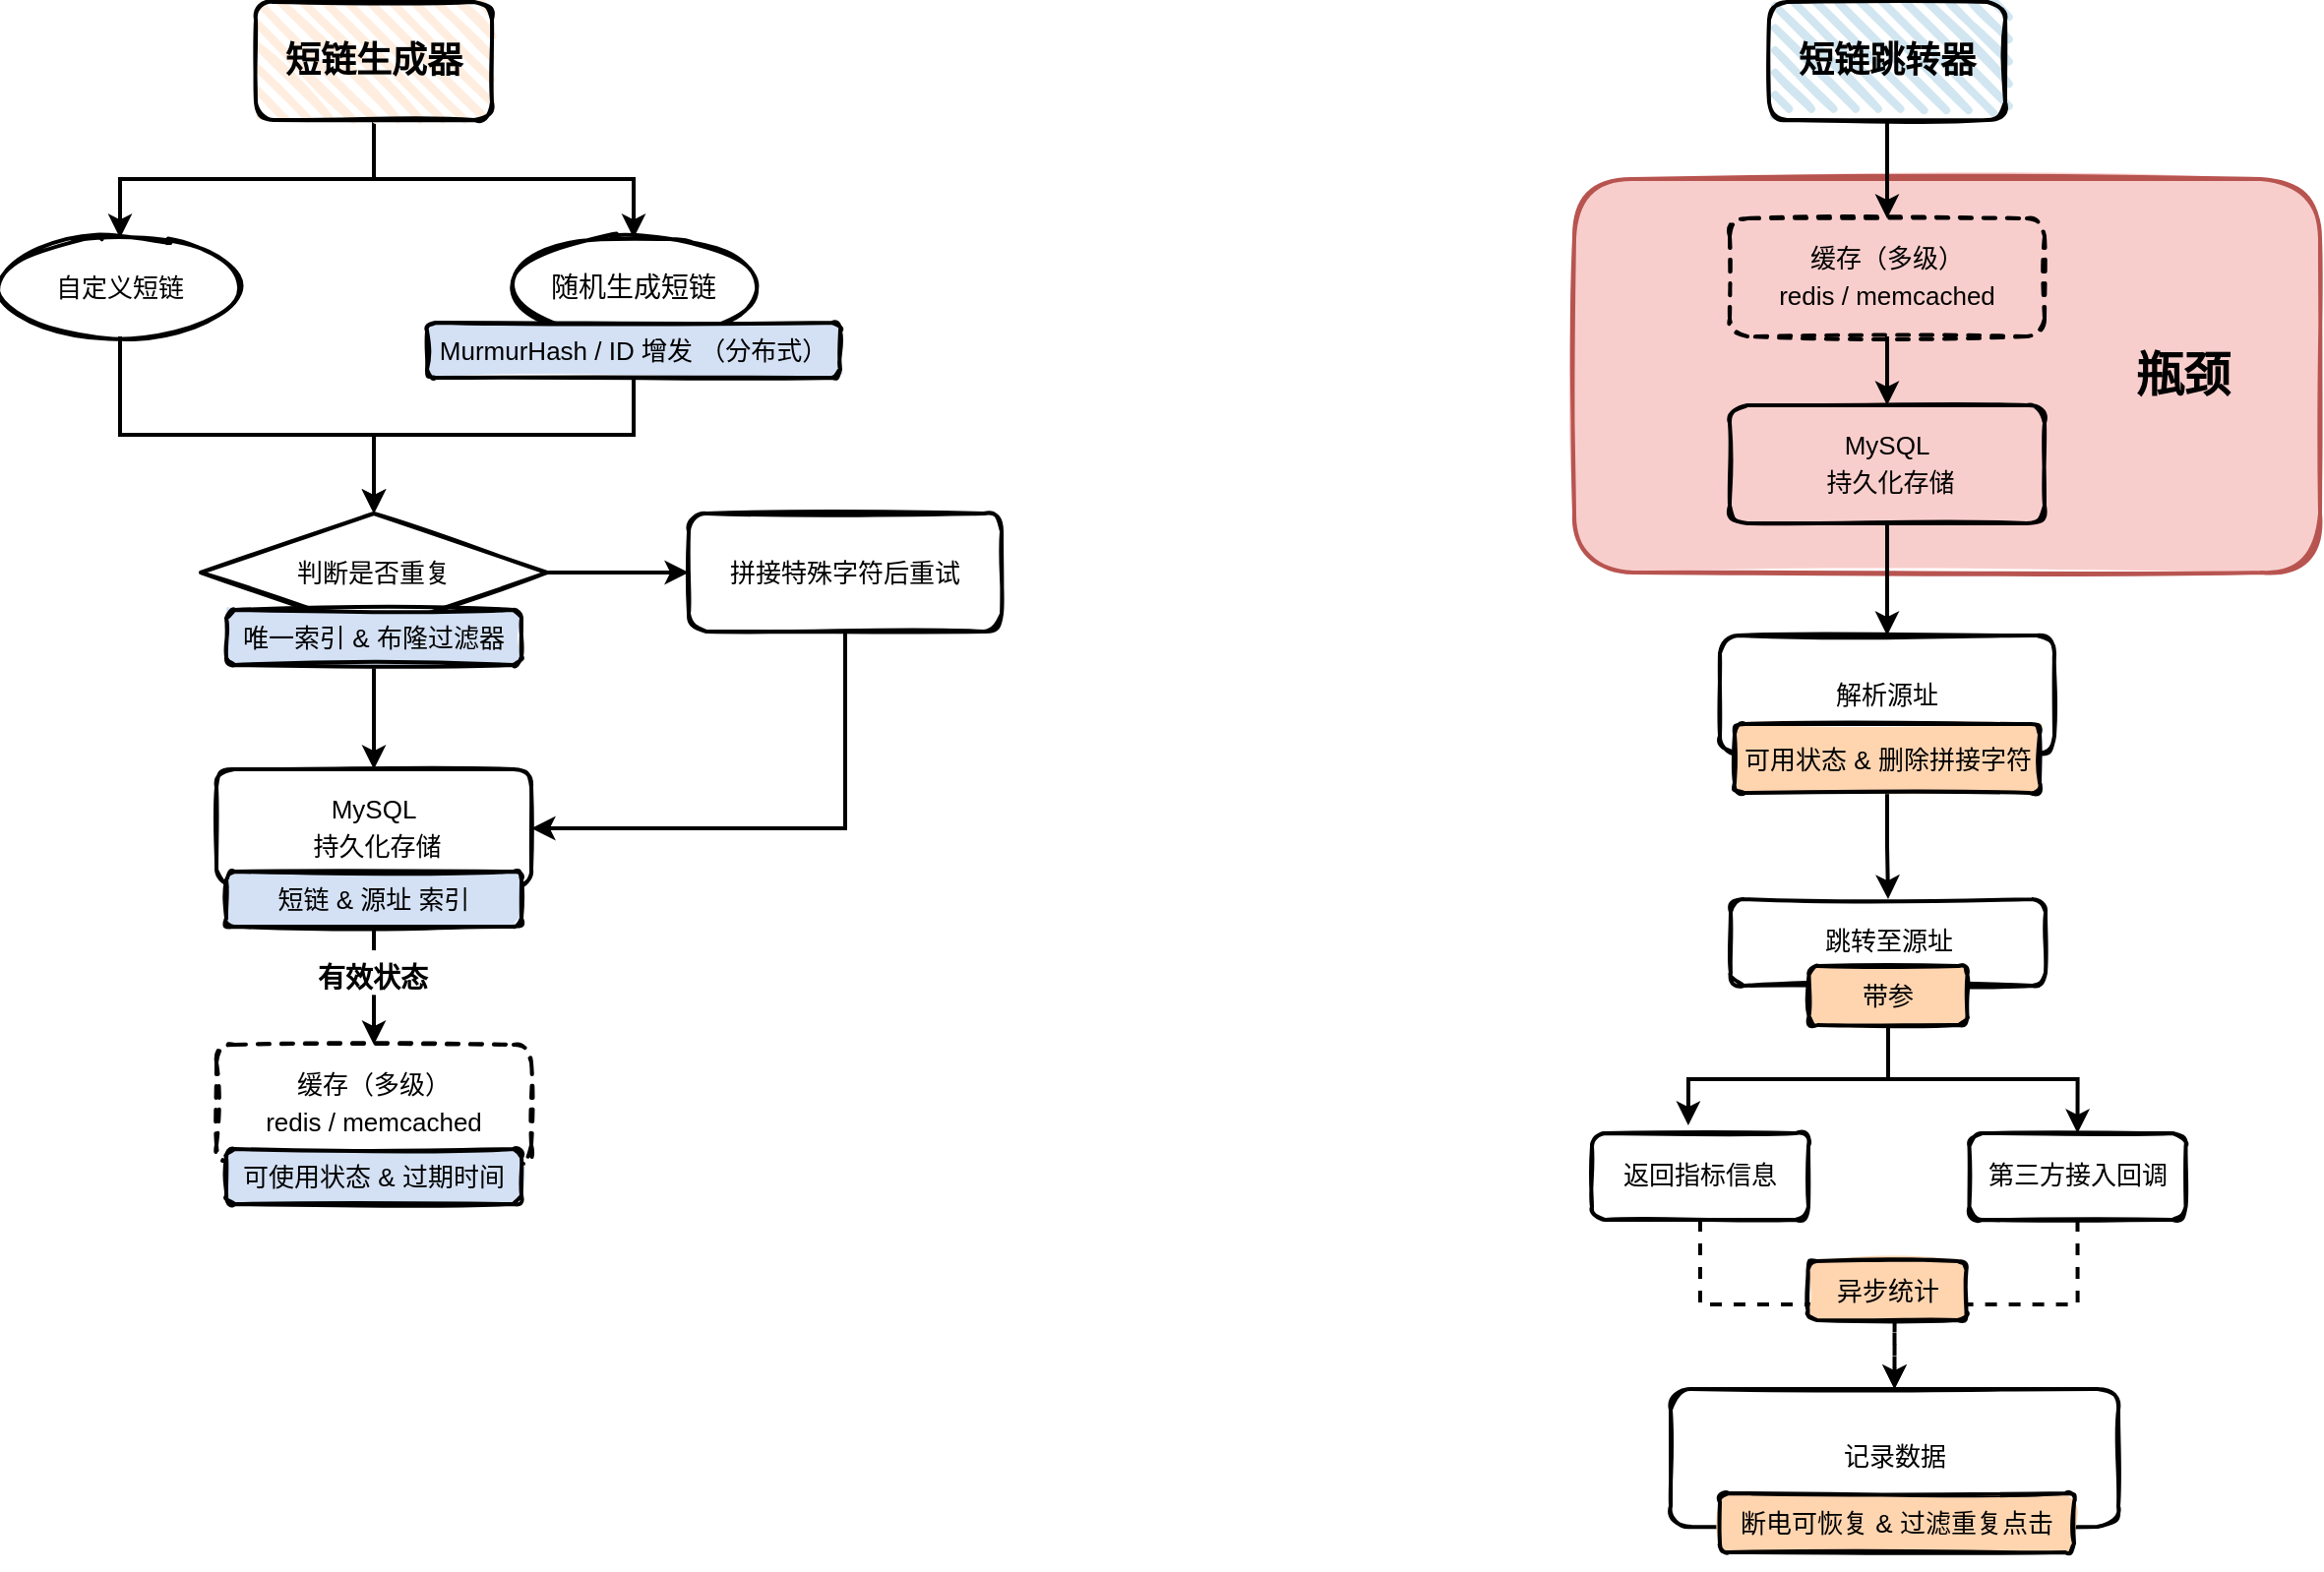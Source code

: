<mxfile version="14.4.9" type="github">
  <diagram id="6rYUq82egzvNeSZCUPf-" name="第 1 页">
    <mxGraphModel dx="1462" dy="800" grid="1" gridSize="10" guides="1" tooltips="1" connect="1" arrows="1" fold="1" page="1" pageScale="1" pageWidth="827" pageHeight="1169" background="none" math="0" shadow="0">
      <root>
        <mxCell id="0" />
        <mxCell id="1" parent="0" />
        <mxCell id="4GkR5vhdz22uWZPQKLfX-42" value="" style="rounded=1;whiteSpace=wrap;html=1;strokeWidth=2;fillWeight=4;hachureGap=8;hachureAngle=45;sketch=1;shadow=0;labelBackgroundColor=none;fontSize=14;fillStyle=solid;fillColor=#f8cecc;strokeColor=#b85450;" vertex="1" parent="1">
          <mxGeometry x="880" y="140" width="379" height="200" as="geometry" />
        </mxCell>
        <mxCell id="iMJcLoLTZ3jONa1zufUQ-27" style="edgeStyle=orthogonalEdgeStyle;rounded=0;orthogonalLoop=1;jettySize=auto;html=1;exitX=0.5;exitY=1;exitDx=0;exitDy=0;entryX=0.5;entryY=0;entryDx=0;entryDy=0;strokeWidth=2;fontSize=13;" edge="1" parent="1" source="iMJcLoLTZ3jONa1zufUQ-1" target="iMJcLoLTZ3jONa1zufUQ-17">
          <mxGeometry relative="1" as="geometry" />
        </mxCell>
        <mxCell id="iMJcLoLTZ3jONa1zufUQ-28" style="edgeStyle=orthogonalEdgeStyle;rounded=0;orthogonalLoop=1;jettySize=auto;html=1;exitX=0.5;exitY=1;exitDx=0;exitDy=0;entryX=0.5;entryY=0;entryDx=0;entryDy=0;strokeWidth=2;fontSize=13;" edge="1" parent="1" source="iMJcLoLTZ3jONa1zufUQ-1" target="iMJcLoLTZ3jONa1zufUQ-19">
          <mxGeometry relative="1" as="geometry" />
        </mxCell>
        <mxCell id="iMJcLoLTZ3jONa1zufUQ-1" value="&lt;font size=&quot;1&quot;&gt;&lt;b style=&quot;font-size: 18px&quot;&gt;短链生成器&lt;/b&gt;&lt;/font&gt;" style="rounded=1;whiteSpace=wrap;html=1;strokeWidth=2;fillWeight=4;hachureGap=8;hachureAngle=45;sketch=1;fillColor=#FFEEE0;" vertex="1" parent="1">
          <mxGeometry x="210" y="50" width="120" height="60" as="geometry" />
        </mxCell>
        <mxCell id="iMJcLoLTZ3jONa1zufUQ-39" style="edgeStyle=orthogonalEdgeStyle;rounded=0;orthogonalLoop=1;jettySize=auto;html=1;exitX=1;exitY=0.5;exitDx=0;exitDy=0;entryX=0;entryY=0.5;entryDx=0;entryDy=0;strokeWidth=2;fontSize=13;" edge="1" parent="1" source="iMJcLoLTZ3jONa1zufUQ-16" target="iMJcLoLTZ3jONa1zufUQ-38">
          <mxGeometry relative="1" as="geometry" />
        </mxCell>
        <mxCell id="iMJcLoLTZ3jONa1zufUQ-16" value="&lt;span style=&quot;color: rgb(0 , 0 , 0) ; font-family: &amp;#34;helvetica&amp;#34; ; font-size: 13px ; font-style: normal ; font-weight: 400 ; letter-spacing: normal ; text-align: center ; text-indent: 0px ; text-transform: none ; word-spacing: 0px ; display: inline ; float: none&quot;&gt;判断是否重复&lt;/span&gt;" style="rhombus;whiteSpace=wrap;html=1;strokeWidth=2;fillWeight=-1;hachureGap=8;fillStyle=cross-hatch;sketch=1;fontSize=14;fillColor=none;" vertex="1" parent="1">
          <mxGeometry x="182" y="310" width="176" height="60" as="geometry" />
        </mxCell>
        <mxCell id="iMJcLoLTZ3jONa1zufUQ-30" style="edgeStyle=orthogonalEdgeStyle;rounded=0;orthogonalLoop=1;jettySize=auto;html=1;exitX=0.5;exitY=1;exitDx=0;exitDy=0;entryX=0.5;entryY=0;entryDx=0;entryDy=0;strokeWidth=2;fontSize=13;" edge="1" parent="1" source="iMJcLoLTZ3jONa1zufUQ-17" target="iMJcLoLTZ3jONa1zufUQ-16">
          <mxGeometry relative="1" as="geometry">
            <Array as="points">
              <mxPoint x="141" y="270" />
              <mxPoint x="270" y="270" />
            </Array>
          </mxGeometry>
        </mxCell>
        <mxCell id="iMJcLoLTZ3jONa1zufUQ-17" value="自定义短链" style="ellipse;whiteSpace=wrap;html=1;strokeWidth=2;fillWeight=2;hachureGap=8;fillStyle=dots;sketch=1;labelBackgroundColor=none;fontSize=13;fillColor=none;" vertex="1" parent="1">
          <mxGeometry x="81" y="170" width="120" height="50" as="geometry" />
        </mxCell>
        <mxCell id="iMJcLoLTZ3jONa1zufUQ-19" value="&lt;span style=&quot;font-size: 14px&quot;&gt;随机生成短链&lt;/span&gt;" style="ellipse;whiteSpace=wrap;html=1;strokeWidth=2;fillWeight=2;hachureGap=8;fillStyle=dots;sketch=1;labelBackgroundColor=none;fontSize=13;fillColor=none;" vertex="1" parent="1">
          <mxGeometry x="342" y="170" width="120" height="50" as="geometry" />
        </mxCell>
        <mxCell id="iMJcLoLTZ3jONa1zufUQ-29" style="edgeStyle=orthogonalEdgeStyle;rounded=0;orthogonalLoop=1;jettySize=auto;html=1;exitX=0.5;exitY=1;exitDx=0;exitDy=0;entryX=0.5;entryY=0;entryDx=0;entryDy=0;strokeWidth=2;fontSize=13;" edge="1" parent="1" source="iMJcLoLTZ3jONa1zufUQ-12" target="iMJcLoLTZ3jONa1zufUQ-16">
          <mxGeometry relative="1" as="geometry">
            <Array as="points">
              <mxPoint x="402" y="270" />
              <mxPoint x="270" y="270" />
            </Array>
          </mxGeometry>
        </mxCell>
        <mxCell id="iMJcLoLTZ3jONa1zufUQ-12" value="&lt;span style=&quot;font-size: 13px&quot;&gt;MurmurHash / ID 增发 （分布式）&lt;/span&gt;" style="rounded=1;whiteSpace=wrap;html=1;strokeWidth=2;fillWeight=4;hachureGap=8;hachureAngle=45;sketch=1;fontStyle=0;labelBackgroundColor=none;fontSize=13;fillColor=#D4E1F5;fillStyle=solid;" vertex="1" parent="1">
          <mxGeometry x="297" y="213" width="210" height="28" as="geometry" />
        </mxCell>
        <mxCell id="iMJcLoLTZ3jONa1zufUQ-40" style="edgeStyle=orthogonalEdgeStyle;rounded=0;orthogonalLoop=1;jettySize=auto;html=1;exitX=0.5;exitY=1;exitDx=0;exitDy=0;entryX=0.5;entryY=0;entryDx=0;entryDy=0;strokeWidth=2;fontSize=13;" edge="1" parent="1" source="iMJcLoLTZ3jONa1zufUQ-23" target="iMJcLoLTZ3jONa1zufUQ-34">
          <mxGeometry relative="1" as="geometry" />
        </mxCell>
        <mxCell id="iMJcLoLTZ3jONa1zufUQ-23" value="&lt;span style=&quot;font-size: 13px&quot;&gt;唯一索引 &amp;amp; 布隆过滤器&lt;/span&gt;" style="rounded=1;whiteSpace=wrap;html=1;strokeWidth=2;fillWeight=4;hachureGap=8;hachureAngle=45;sketch=1;fontStyle=0;labelBackgroundColor=none;fontSize=13;fillColor=#D4E1F5;fillStyle=solid;" vertex="1" parent="1">
          <mxGeometry x="195" y="359" width="150" height="28" as="geometry" />
        </mxCell>
        <mxCell id="iMJcLoLTZ3jONa1zufUQ-47" style="edgeStyle=orthogonalEdgeStyle;rounded=0;orthogonalLoop=1;jettySize=auto;html=1;exitX=0.5;exitY=1;exitDx=0;exitDy=0;entryX=0.5;entryY=0;entryDx=0;entryDy=0;strokeWidth=2;fontSize=13;" edge="1" parent="1" source="iMJcLoLTZ3jONa1zufUQ-34" target="iMJcLoLTZ3jONa1zufUQ-46">
          <mxGeometry relative="1" as="geometry" />
        </mxCell>
        <mxCell id="iMJcLoLTZ3jONa1zufUQ-34" value="&lt;p style=&quot;line-height: 140%&quot;&gt;MySQL&lt;br&gt;&amp;nbsp;持久化存储&lt;/p&gt;" style="html=1;whiteSpace=wrap;container=1;recursiveResize=0;collapsible=0;labelBackgroundColor=none;fontSize=13;rounded=1;shadow=0;sketch=1;strokeWidth=2;fillColor=none;" vertex="1" parent="1">
          <mxGeometry x="190" y="440" width="160" height="60" as="geometry" />
        </mxCell>
        <mxCell id="4GkR5vhdz22uWZPQKLfX-24" value="短链 &amp;amp; 源址 索引" style="rounded=1;whiteSpace=wrap;html=1;strokeWidth=2;fillWeight=4;hachureGap=8;hachureAngle=45;sketch=1;fontStyle=0;labelBackgroundColor=none;fontSize=13;fillColor=#D4E1F5;fillStyle=solid;" vertex="1" parent="iMJcLoLTZ3jONa1zufUQ-34">
          <mxGeometry x="5" y="52" width="150" height="28" as="geometry" />
        </mxCell>
        <mxCell id="iMJcLoLTZ3jONa1zufUQ-41" style="edgeStyle=orthogonalEdgeStyle;rounded=0;orthogonalLoop=1;jettySize=auto;html=1;exitX=0.5;exitY=1;exitDx=0;exitDy=0;entryX=1;entryY=0.5;entryDx=0;entryDy=0;strokeWidth=2;fontSize=13;" edge="1" parent="1" source="iMJcLoLTZ3jONa1zufUQ-38" target="iMJcLoLTZ3jONa1zufUQ-34">
          <mxGeometry relative="1" as="geometry" />
        </mxCell>
        <mxCell id="iMJcLoLTZ3jONa1zufUQ-38" value="&lt;font style=&quot;font-size: 13px&quot;&gt;拼接特殊字符后重试&lt;/font&gt;" style="rounded=1;whiteSpace=wrap;html=1;strokeWidth=2;fillWeight=4;hachureGap=8;hachureAngle=45;sketch=1;labelBackgroundColor=none;fontSize=13;fillStyle=auto;fillColor=none;" vertex="1" parent="1">
          <mxGeometry x="430" y="310" width="159" height="60" as="geometry" />
        </mxCell>
        <mxCell id="iMJcLoLTZ3jONa1zufUQ-46" value="&lt;p style=&quot;line-height: 140%&quot;&gt;缓存（多级）&lt;br&gt;redis / memcached&lt;br&gt;&lt;/p&gt;" style="html=1;whiteSpace=wrap;container=1;recursiveResize=0;collapsible=0;labelBackgroundColor=none;fontSize=13;rounded=1;shadow=0;sketch=1;strokeWidth=2;dashed=1;fillColor=none;" vertex="1" parent="1">
          <mxGeometry x="190" y="580" width="160" height="60" as="geometry" />
        </mxCell>
        <mxCell id="4GkR5vhdz22uWZPQKLfX-22" style="edgeStyle=orthogonalEdgeStyle;rounded=0;orthogonalLoop=1;jettySize=auto;html=1;exitX=0.5;exitY=1;exitDx=0;exitDy=0;strokeWidth=2;fontSize=13;" edge="1" parent="1" source="4GkR5vhdz22uWZPQKLfX-3" target="4GkR5vhdz22uWZPQKLfX-21">
          <mxGeometry relative="1" as="geometry" />
        </mxCell>
        <mxCell id="4GkR5vhdz22uWZPQKLfX-3" value="&lt;font size=&quot;1&quot;&gt;&lt;b style=&quot;font-size: 18px&quot;&gt;短链跳转器&lt;/b&gt;&lt;/font&gt;" style="rounded=1;whiteSpace=wrap;html=1;strokeWidth=2;fillWeight=4;hachureGap=8;hachureAngle=45;sketch=1;fillColor=#D1E6F0;" vertex="1" parent="1">
          <mxGeometry x="979" y="50" width="120" height="60" as="geometry" />
        </mxCell>
        <mxCell id="4GkR5vhdz22uWZPQKLfX-30" style="edgeStyle=orthogonalEdgeStyle;rounded=0;orthogonalLoop=1;jettySize=auto;html=1;exitX=0.5;exitY=1;exitDx=0;exitDy=0;entryX=0.5;entryY=0;entryDx=0;entryDy=0;strokeWidth=2;fontSize=13;" edge="1" parent="1" source="4GkR5vhdz22uWZPQKLfX-14" target="4GkR5vhdz22uWZPQKLfX-27">
          <mxGeometry relative="1" as="geometry" />
        </mxCell>
        <mxCell id="4GkR5vhdz22uWZPQKLfX-14" value="&lt;p style=&quot;line-height: 140%&quot;&gt;MySQL&lt;br&gt;&amp;nbsp;持久化存储&lt;/p&gt;" style="html=1;whiteSpace=wrap;container=1;recursiveResize=0;collapsible=0;labelBackgroundColor=none;fontSize=13;rounded=1;shadow=0;sketch=1;strokeWidth=2;fillColor=none;" vertex="1" parent="1">
          <mxGeometry x="959" y="255" width="160" height="60" as="geometry" />
        </mxCell>
        <mxCell id="4GkR5vhdz22uWZPQKLfX-18" value="&lt;font style=&quot;font-size: 14px&quot;&gt;有效&lt;font style=&quot;font-size: 14px&quot;&gt;状态&lt;/font&gt;&lt;/font&gt;" style="text;strokeColor=none;html=1;fontSize=24;fontStyle=1;verticalAlign=middle;align=center;rounded=1;shadow=0;dashed=1;labelBackgroundColor=none;sketch=1;fillColor=#ffffff;" vertex="1" parent="1">
          <mxGeometry x="219" y="533" width="100" height="20" as="geometry" />
        </mxCell>
        <mxCell id="4GkR5vhdz22uWZPQKLfX-23" style="edgeStyle=orthogonalEdgeStyle;rounded=0;orthogonalLoop=1;jettySize=auto;html=1;exitX=0.5;exitY=1;exitDx=0;exitDy=0;entryX=0.5;entryY=0;entryDx=0;entryDy=0;strokeWidth=2;fontSize=13;" edge="1" parent="1" source="4GkR5vhdz22uWZPQKLfX-21" target="4GkR5vhdz22uWZPQKLfX-14">
          <mxGeometry relative="1" as="geometry" />
        </mxCell>
        <mxCell id="4GkR5vhdz22uWZPQKLfX-21" value="&lt;p style=&quot;line-height: 140%&quot;&gt;缓存（多级）&lt;br&gt;redis / memcached&lt;br&gt;&lt;/p&gt;" style="html=1;whiteSpace=wrap;container=1;recursiveResize=0;collapsible=0;labelBackgroundColor=none;fontSize=13;rounded=1;shadow=0;sketch=1;strokeWidth=2;dashed=1;fillColor=none;" vertex="1" parent="1">
          <mxGeometry x="959" y="160" width="160" height="60" as="geometry" />
        </mxCell>
        <mxCell id="4GkR5vhdz22uWZPQKLfX-25" value="可使用状态 &amp;amp; 过期时间" style="rounded=1;whiteSpace=wrap;html=1;strokeWidth=2;fillWeight=4;hachureGap=8;hachureAngle=45;sketch=1;fontStyle=0;labelBackgroundColor=none;fontSize=13;fillColor=#D4E1F5;fillStyle=solid;" vertex="1" parent="1">
          <mxGeometry x="195" y="633" width="150" height="28" as="geometry" />
        </mxCell>
        <mxCell id="4GkR5vhdz22uWZPQKLfX-27" value="&lt;font style=&quot;font-size: 13px&quot;&gt;解析源址&lt;/font&gt;" style="rounded=1;whiteSpace=wrap;html=1;strokeWidth=2;fillWeight=4;hachureGap=8;hachureAngle=45;sketch=1;labelBackgroundColor=none;fontSize=13;fillStyle=auto;fillColor=none;" vertex="1" parent="1">
          <mxGeometry x="954" y="372" width="170" height="60" as="geometry" />
        </mxCell>
        <mxCell id="4GkR5vhdz22uWZPQKLfX-36" style="edgeStyle=orthogonalEdgeStyle;rounded=0;orthogonalLoop=1;jettySize=auto;html=1;exitX=0.5;exitY=1;exitDx=0;exitDy=0;strokeWidth=2;fontSize=13;" edge="1" parent="1" source="4GkR5vhdz22uWZPQKLfX-32" target="4GkR5vhdz22uWZPQKLfX-34">
          <mxGeometry relative="1" as="geometry" />
        </mxCell>
        <mxCell id="4GkR5vhdz22uWZPQKLfX-32" value="可用状态 &amp;amp; 删除拼接字符" style="rounded=1;whiteSpace=wrap;html=1;strokeWidth=2;fillWeight=4;hachureGap=8;hachureAngle=45;sketch=1;fontStyle=0;labelBackgroundColor=none;fontSize=13;fillStyle=solid;fillColor=#FFD5B0;" vertex="1" parent="1">
          <mxGeometry x="961.5" y="417" width="155" height="35" as="geometry" />
        </mxCell>
        <mxCell id="4GkR5vhdz22uWZPQKLfX-34" value="&lt;p style=&quot;line-height: 140%&quot;&gt;跳转至源址&lt;/p&gt;" style="html=1;whiteSpace=wrap;container=1;recursiveResize=0;collapsible=0;labelBackgroundColor=none;fontSize=13;rounded=1;shadow=0;sketch=1;strokeWidth=2;fillColor=none;" vertex="1" parent="1">
          <mxGeometry x="959.5" y="506" width="160" height="44" as="geometry" />
        </mxCell>
        <mxCell id="4GkR5vhdz22uWZPQKLfX-46" style="edgeStyle=orthogonalEdgeStyle;rounded=0;orthogonalLoop=1;jettySize=auto;html=1;exitX=0.5;exitY=1;exitDx=0;exitDy=0;entryX=0.445;entryY=-0.091;entryDx=0;entryDy=0;entryPerimeter=0;strokeWidth=2;fontSize=14;" edge="1" parent="1" source="4GkR5vhdz22uWZPQKLfX-41" target="4GkR5vhdz22uWZPQKLfX-44">
          <mxGeometry relative="1" as="geometry" />
        </mxCell>
        <mxCell id="4GkR5vhdz22uWZPQKLfX-47" style="edgeStyle=orthogonalEdgeStyle;rounded=0;orthogonalLoop=1;jettySize=auto;html=1;exitX=0.5;exitY=1;exitDx=0;exitDy=0;entryX=0.5;entryY=0;entryDx=0;entryDy=0;strokeWidth=2;fontSize=14;" edge="1" parent="1" source="4GkR5vhdz22uWZPQKLfX-41" target="4GkR5vhdz22uWZPQKLfX-45">
          <mxGeometry relative="1" as="geometry" />
        </mxCell>
        <mxCell id="4GkR5vhdz22uWZPQKLfX-41" value="带参" style="rounded=1;whiteSpace=wrap;html=1;strokeWidth=2;fillWeight=4;hachureGap=8;hachureAngle=45;sketch=1;fontStyle=0;labelBackgroundColor=none;fontSize=13;fillStyle=solid;fillColor=#FFD5B0;" vertex="1" parent="1">
          <mxGeometry x="999.25" y="540" width="80.5" height="30" as="geometry" />
        </mxCell>
        <mxCell id="4GkR5vhdz22uWZPQKLfX-43" value="瓶颈" style="text;strokeColor=none;fillColor=none;html=1;fontSize=24;fontStyle=1;verticalAlign=middle;align=center;rounded=1;shadow=0;labelBackgroundColor=none;sketch=1;" vertex="1" parent="1">
          <mxGeometry x="1139" y="220" width="100" height="40" as="geometry" />
        </mxCell>
        <mxCell id="4GkR5vhdz22uWZPQKLfX-49" style="edgeStyle=orthogonalEdgeStyle;rounded=0;orthogonalLoop=1;jettySize=auto;html=1;exitX=0.5;exitY=1;exitDx=0;exitDy=0;strokeWidth=2;fontSize=14;dashed=1;" edge="1" parent="1" source="4GkR5vhdz22uWZPQKLfX-44" target="4GkR5vhdz22uWZPQKLfX-48">
          <mxGeometry relative="1" as="geometry" />
        </mxCell>
        <mxCell id="4GkR5vhdz22uWZPQKLfX-44" value="&lt;p style=&quot;line-height: 140%&quot;&gt;返回指标信息&lt;/p&gt;" style="html=1;whiteSpace=wrap;container=1;recursiveResize=0;collapsible=0;labelBackgroundColor=none;fontSize=13;rounded=1;shadow=0;sketch=1;strokeWidth=2;fillColor=none;" vertex="1" parent="1">
          <mxGeometry x="889" y="625" width="110" height="44" as="geometry" />
        </mxCell>
        <mxCell id="4GkR5vhdz22uWZPQKLfX-50" style="edgeStyle=orthogonalEdgeStyle;rounded=0;orthogonalLoop=1;jettySize=auto;html=1;exitX=0.5;exitY=1;exitDx=0;exitDy=0;entryX=0.5;entryY=0;entryDx=0;entryDy=0;strokeWidth=2;fontSize=14;dashed=1;" edge="1" parent="1" source="4GkR5vhdz22uWZPQKLfX-45" target="4GkR5vhdz22uWZPQKLfX-48">
          <mxGeometry relative="1" as="geometry" />
        </mxCell>
        <mxCell id="4GkR5vhdz22uWZPQKLfX-45" value="&lt;p style=&quot;line-height: 140%&quot;&gt;第三方接入回调&lt;/p&gt;" style="html=1;whiteSpace=wrap;container=1;recursiveResize=0;collapsible=0;labelBackgroundColor=none;fontSize=13;rounded=1;shadow=0;sketch=1;strokeWidth=2;fillColor=none;" vertex="1" parent="1">
          <mxGeometry x="1080.75" y="625" width="110" height="44" as="geometry" />
        </mxCell>
        <mxCell id="4GkR5vhdz22uWZPQKLfX-48" value="&lt;p style=&quot;line-height: 140%&quot;&gt;记录数据&lt;/p&gt;" style="html=1;whiteSpace=wrap;container=1;recursiveResize=0;collapsible=0;labelBackgroundColor=none;fontSize=13;rounded=1;shadow=0;sketch=1;strokeWidth=2;fillColor=none;" vertex="1" parent="1">
          <mxGeometry x="929" y="755" width="227.5" height="70" as="geometry" />
        </mxCell>
        <mxCell id="4GkR5vhdz22uWZPQKLfX-51" value="异步统计" style="rounded=1;whiteSpace=wrap;html=1;strokeWidth=2;fillWeight=4;hachureGap=8;hachureAngle=45;sketch=1;fontStyle=0;labelBackgroundColor=none;fontSize=13;fillStyle=solid;fillColor=#FFD5B0;" vertex="1" parent="1">
          <mxGeometry x="998.75" y="690" width="80.5" height="30" as="geometry" />
        </mxCell>
        <mxCell id="4GkR5vhdz22uWZPQKLfX-52" value="断电可恢复 &amp;amp; 过滤重复点击" style="rounded=1;whiteSpace=wrap;html=1;strokeWidth=2;fillWeight=4;hachureGap=8;hachureAngle=45;sketch=1;fontStyle=0;labelBackgroundColor=none;fontSize=13;fillStyle=solid;fillColor=#FFD5B0;" vertex="1" parent="1">
          <mxGeometry x="954" y="808" width="180" height="30" as="geometry" />
        </mxCell>
        <mxCell id="4GkR5vhdz22uWZPQKLfX-53" style="edgeStyle=orthogonalEdgeStyle;rounded=0;orthogonalLoop=1;jettySize=auto;html=1;exitX=0.5;exitY=1;exitDx=0;exitDy=0;dashed=1;strokeWidth=2;fontSize=14;" edge="1" parent="1" source="4GkR5vhdz22uWZPQKLfX-52" target="4GkR5vhdz22uWZPQKLfX-52">
          <mxGeometry relative="1" as="geometry" />
        </mxCell>
      </root>
    </mxGraphModel>
  </diagram>
</mxfile>
